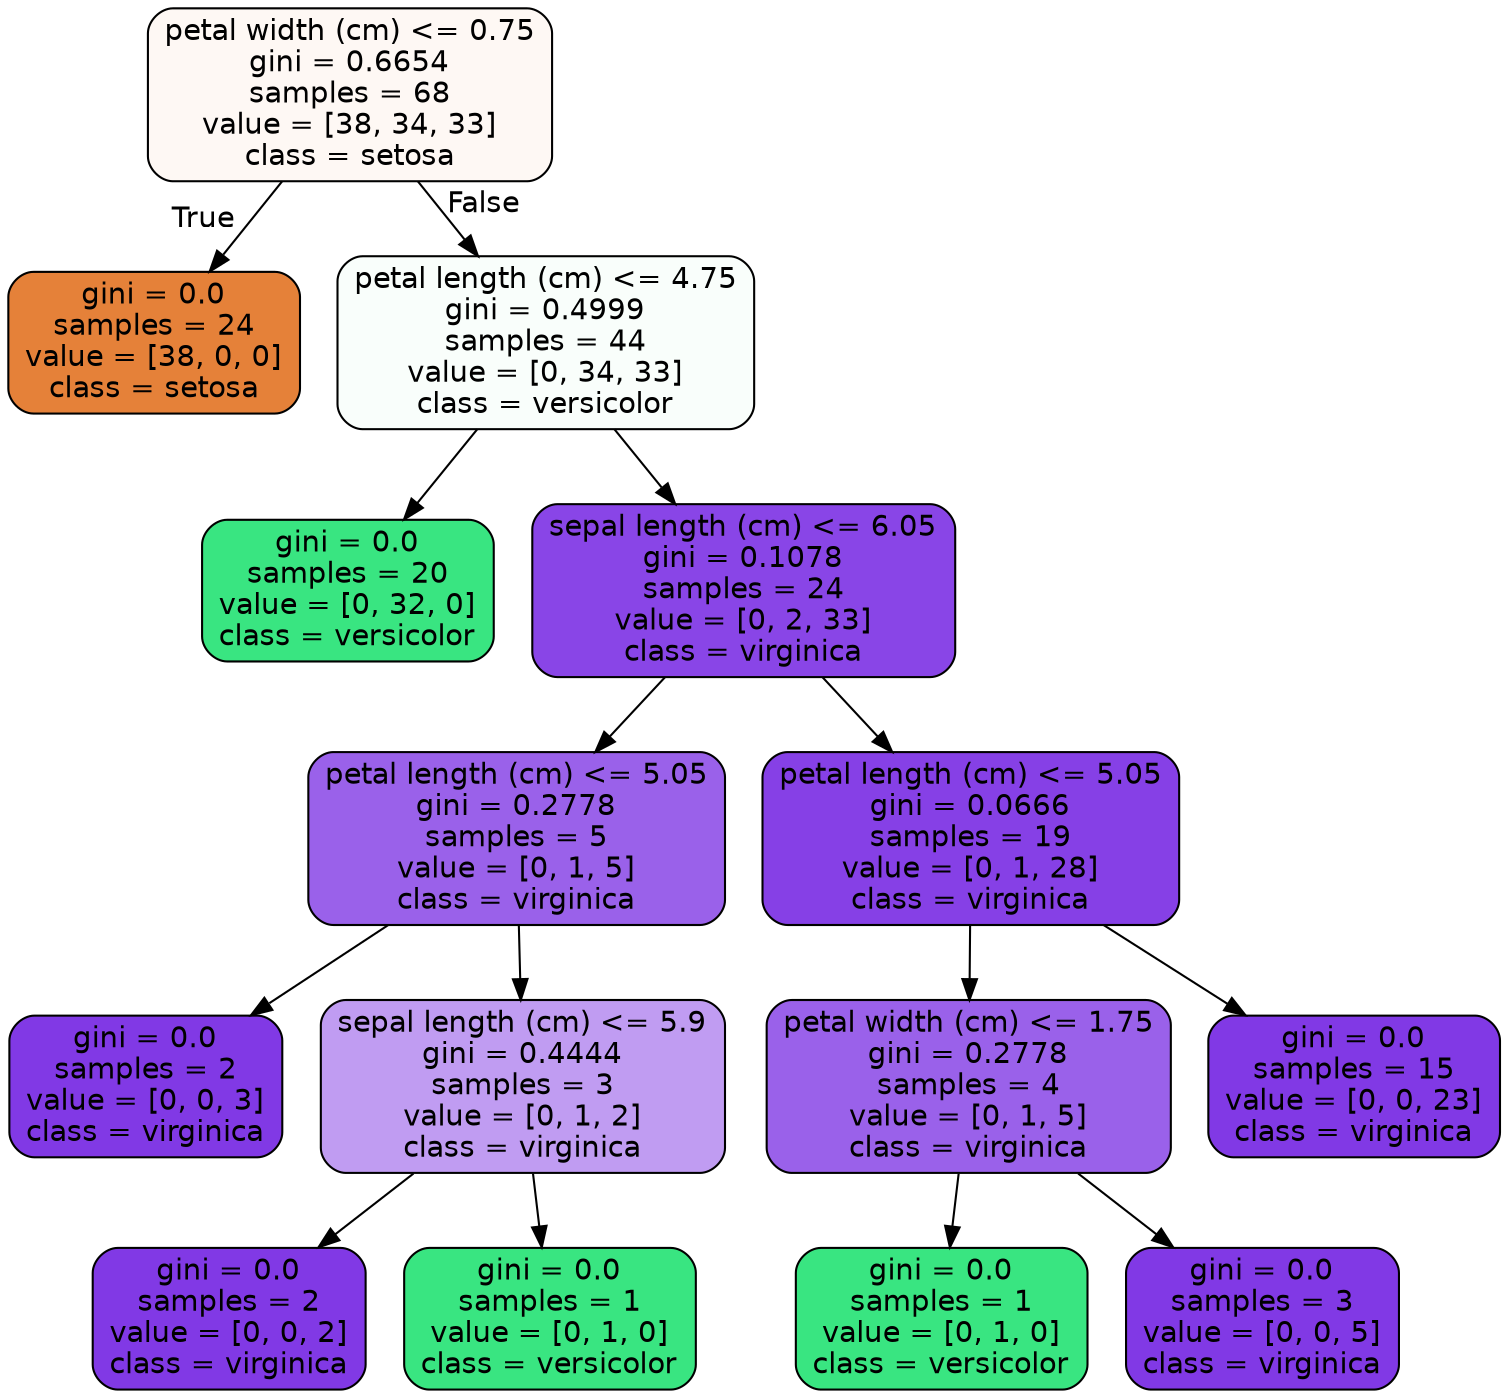 digraph Tree {
node [shape=box, style="filled, rounded", color="black", fontname="helvetica"] ;
edge [fontname="helvetica"] ;
0 [label="petal width (cm) <= 0.75\ngini = 0.6654\nsamples = 68\nvalue = [38, 34, 33]\nclass = setosa", fillcolor="#fef8f4"] ;
1 [label="gini = 0.0\nsamples = 24\nvalue = [38, 0, 0]\nclass = setosa", fillcolor="#e58139"] ;
0 -> 1 [labeldistance=2.5, labelangle=45, headlabel="True"] ;
2 [label="petal length (cm) <= 4.75\ngini = 0.4999\nsamples = 44\nvalue = [0, 34, 33]\nclass = versicolor", fillcolor="#f9fefb"] ;
0 -> 2 [labeldistance=2.5, labelangle=-45, headlabel="False"] ;
3 [label="gini = 0.0\nsamples = 20\nvalue = [0, 32, 0]\nclass = versicolor", fillcolor="#39e581"] ;
2 -> 3 ;
4 [label="sepal length (cm) <= 6.05\ngini = 0.1078\nsamples = 24\nvalue = [0, 2, 33]\nclass = virginica", fillcolor="#8945e7"] ;
2 -> 4 ;
5 [label="petal length (cm) <= 5.05\ngini = 0.2778\nsamples = 5\nvalue = [0, 1, 5]\nclass = virginica", fillcolor="#9a61ea"] ;
4 -> 5 ;
6 [label="gini = 0.0\nsamples = 2\nvalue = [0, 0, 3]\nclass = virginica", fillcolor="#8139e5"] ;
5 -> 6 ;
7 [label="sepal length (cm) <= 5.9\ngini = 0.4444\nsamples = 3\nvalue = [0, 1, 2]\nclass = virginica", fillcolor="#c09cf2"] ;
5 -> 7 ;
8 [label="gini = 0.0\nsamples = 2\nvalue = [0, 0, 2]\nclass = virginica", fillcolor="#8139e5"] ;
7 -> 8 ;
9 [label="gini = 0.0\nsamples = 1\nvalue = [0, 1, 0]\nclass = versicolor", fillcolor="#39e581"] ;
7 -> 9 ;
10 [label="petal length (cm) <= 5.05\ngini = 0.0666\nsamples = 19\nvalue = [0, 1, 28]\nclass = virginica", fillcolor="#8640e6"] ;
4 -> 10 ;
11 [label="petal width (cm) <= 1.75\ngini = 0.2778\nsamples = 4\nvalue = [0, 1, 5]\nclass = virginica", fillcolor="#9a61ea"] ;
10 -> 11 ;
12 [label="gini = 0.0\nsamples = 1\nvalue = [0, 1, 0]\nclass = versicolor", fillcolor="#39e581"] ;
11 -> 12 ;
13 [label="gini = 0.0\nsamples = 3\nvalue = [0, 0, 5]\nclass = virginica", fillcolor="#8139e5"] ;
11 -> 13 ;
14 [label="gini = 0.0\nsamples = 15\nvalue = [0, 0, 23]\nclass = virginica", fillcolor="#8139e5"] ;
10 -> 14 ;
}